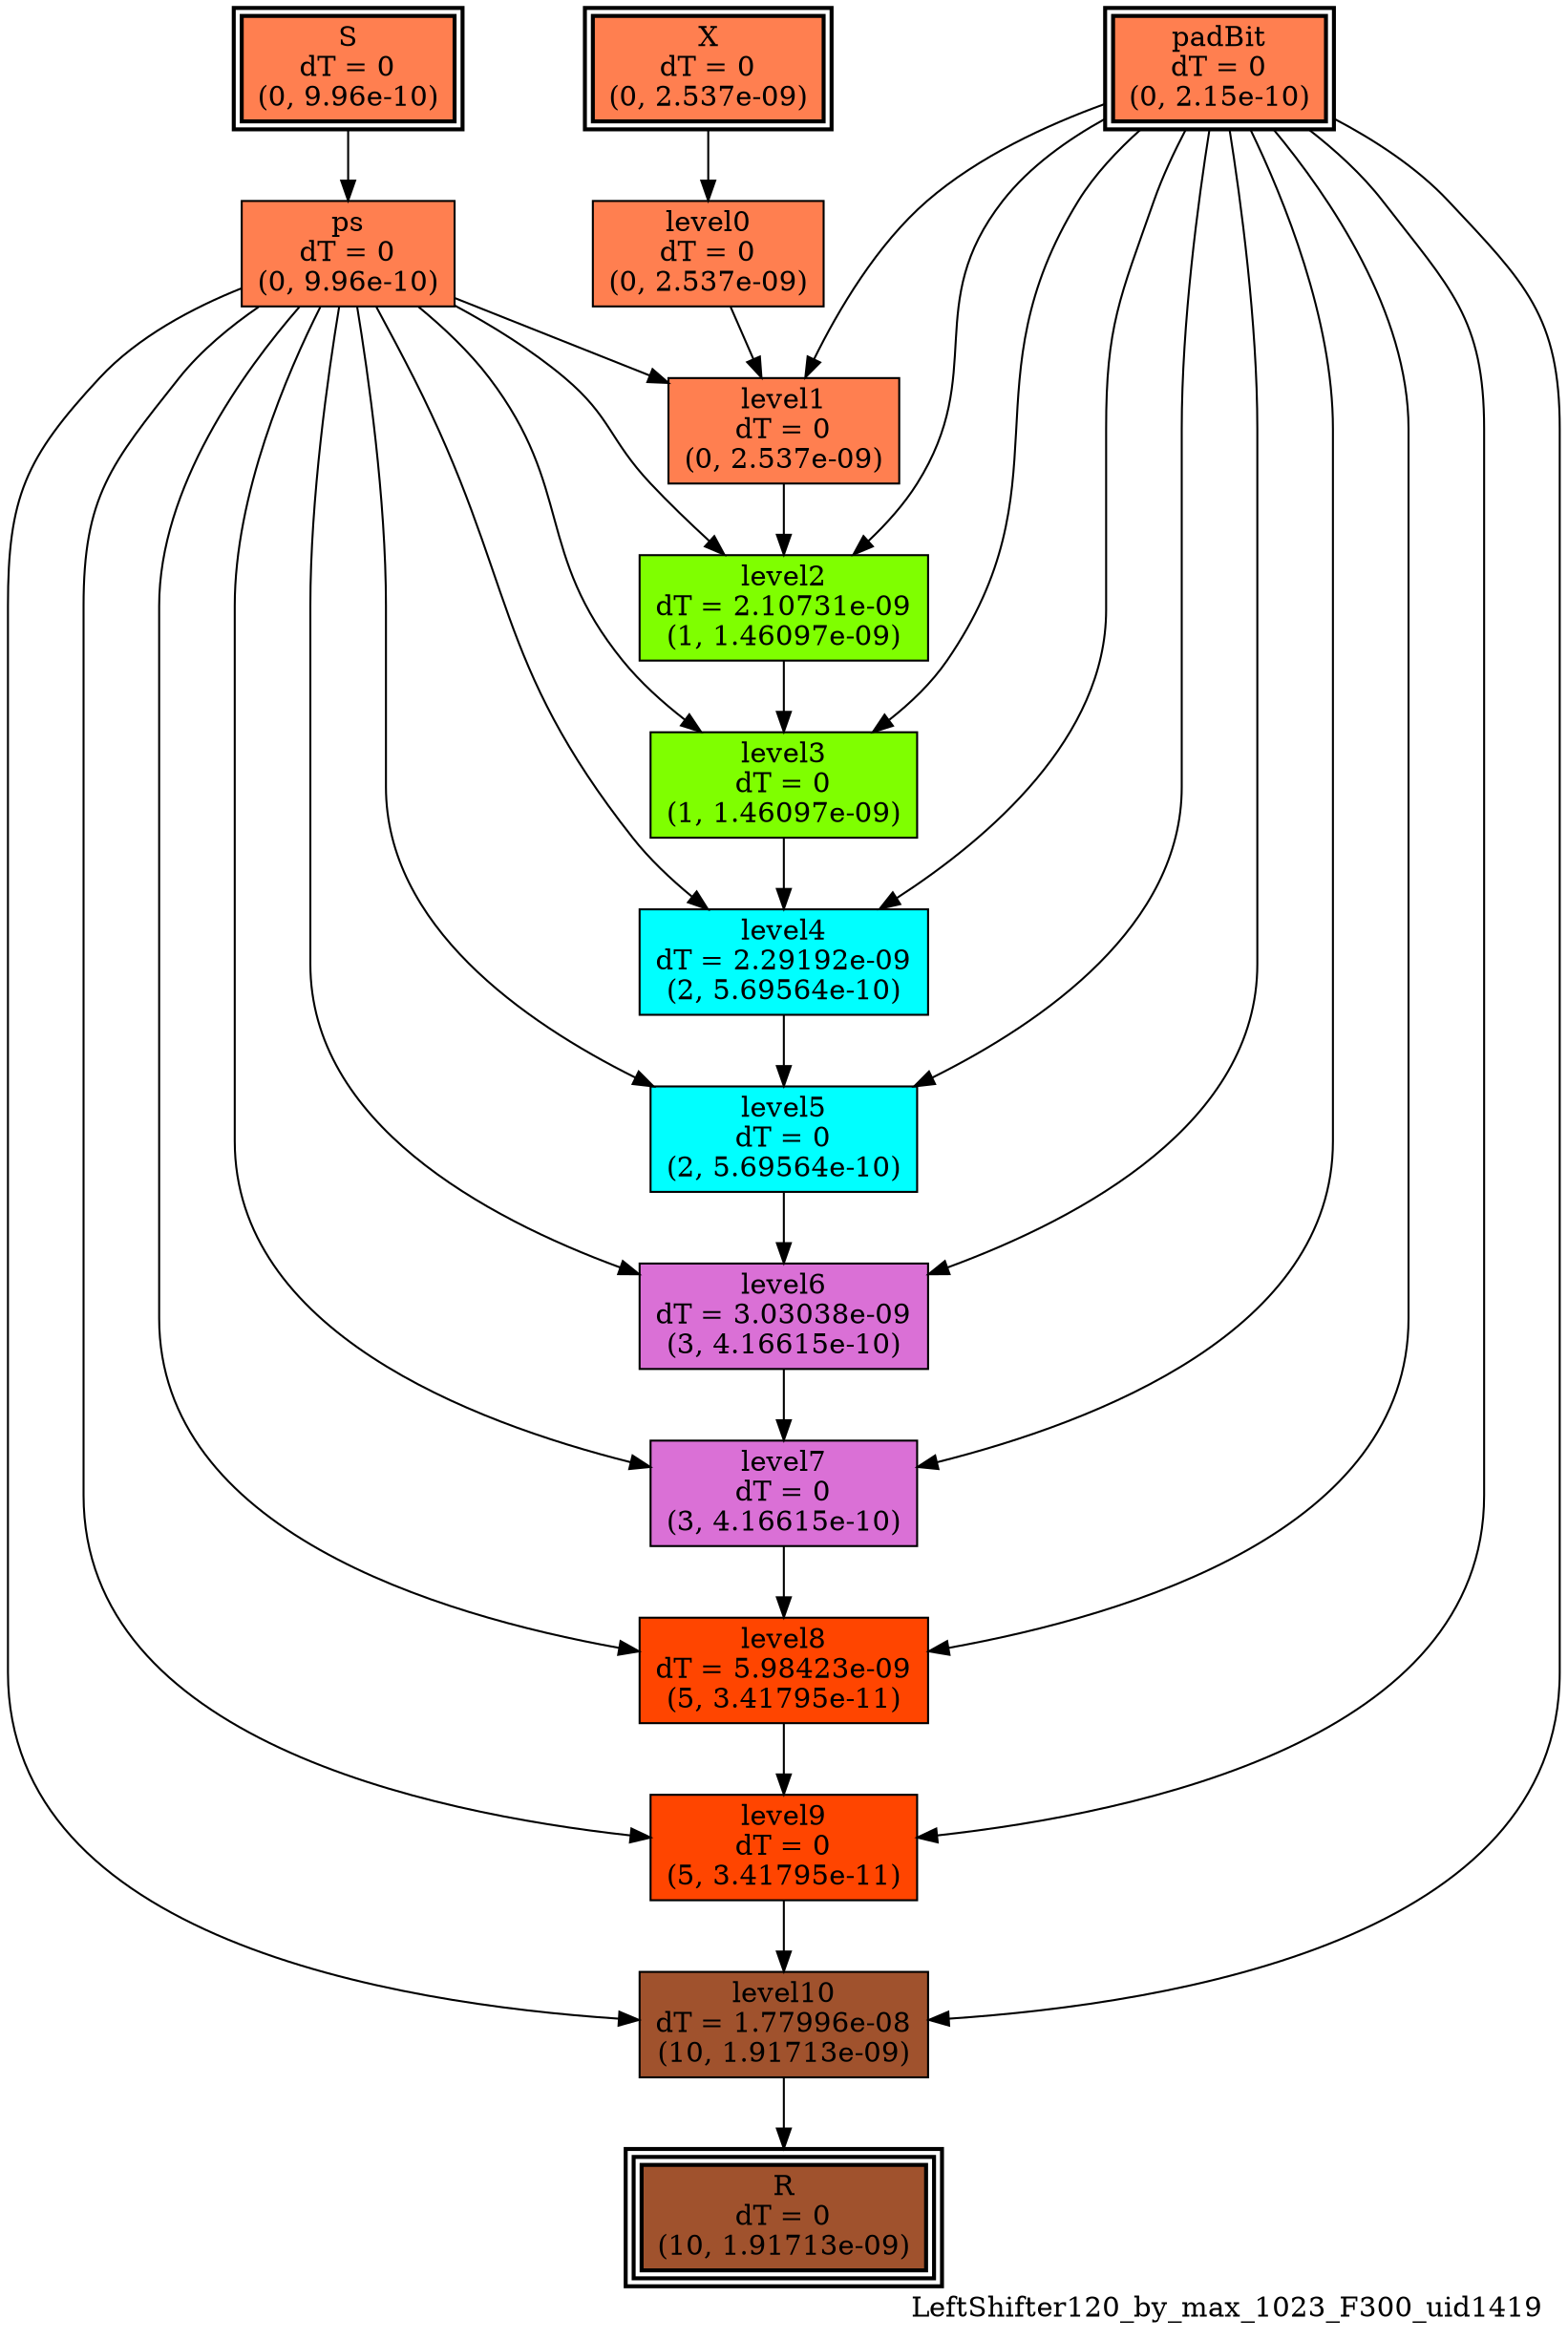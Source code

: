 digraph LeftShifter120_by_max_1023_F300_uid1419
{
	//graph drawing options
	label=LeftShifter120_by_max_1023_F300_uid1419;
	labelloc=bottom;
	labeljust=right;
	ratio=auto;
	nodesep=0.25;
	ranksep=0.5;

	//input/output signals of operator LeftShifter120_by_max_1023_F300_uid1419
	X__LeftShifter120_by_max_1023_F300_uid1419 [ label="X\ndT = 0\n(0, 2.537e-09)", shape=box, color=black, style="bold, filled", fillcolor=coral, peripheries=2 ];
	S__LeftShifter120_by_max_1023_F300_uid1419 [ label="S\ndT = 0\n(0, 9.96e-10)", shape=box, color=black, style="bold, filled", fillcolor=coral, peripheries=2 ];
	padBit__LeftShifter120_by_max_1023_F300_uid1419 [ label="padBit\ndT = 0\n(0, 2.15e-10)", shape=box, color=black, style="bold, filled", fillcolor=coral, peripheries=2 ];
	R__LeftShifter120_by_max_1023_F300_uid1419 [ label="R\ndT = 0\n(10, 1.91713e-09)", shape=box, color=black, style="bold, filled", fillcolor=sienna, peripheries=3 ];
	{rank=same X__LeftShifter120_by_max_1023_F300_uid1419, S__LeftShifter120_by_max_1023_F300_uid1419, padBit__LeftShifter120_by_max_1023_F300_uid1419};
	{rank=same R__LeftShifter120_by_max_1023_F300_uid1419};
	//internal signals of operator LeftShifter120_by_max_1023_F300_uid1419
	ps__LeftShifter120_by_max_1023_F300_uid1419 [ label="ps\ndT = 0\n(0, 9.96e-10)", shape=box, color=black, style=filled, fillcolor=coral, peripheries=1 ];
	level0__LeftShifter120_by_max_1023_F300_uid1419 [ label="level0\ndT = 0\n(0, 2.537e-09)", shape=box, color=black, style=filled, fillcolor=coral, peripheries=1 ];
	level1__LeftShifter120_by_max_1023_F300_uid1419 [ label="level1\ndT = 0\n(0, 2.537e-09)", shape=box, color=black, style=filled, fillcolor=coral, peripheries=1 ];
	level2__LeftShifter120_by_max_1023_F300_uid1419 [ label="level2\ndT = 2.10731e-09\n(1, 1.46097e-09)", shape=box, color=black, style=filled, fillcolor=chartreuse, peripheries=1 ];
	level3__LeftShifter120_by_max_1023_F300_uid1419 [ label="level3\ndT = 0\n(1, 1.46097e-09)", shape=box, color=black, style=filled, fillcolor=chartreuse, peripheries=1 ];
	level4__LeftShifter120_by_max_1023_F300_uid1419 [ label="level4\ndT = 2.29192e-09\n(2, 5.69564e-10)", shape=box, color=black, style=filled, fillcolor=cyan, peripheries=1 ];
	level5__LeftShifter120_by_max_1023_F300_uid1419 [ label="level5\ndT = 0\n(2, 5.69564e-10)", shape=box, color=black, style=filled, fillcolor=cyan, peripheries=1 ];
	level6__LeftShifter120_by_max_1023_F300_uid1419 [ label="level6\ndT = 3.03038e-09\n(3, 4.16615e-10)", shape=box, color=black, style=filled, fillcolor=orchid, peripheries=1 ];
	level7__LeftShifter120_by_max_1023_F300_uid1419 [ label="level7\ndT = 0\n(3, 4.16615e-10)", shape=box, color=black, style=filled, fillcolor=orchid, peripheries=1 ];
	level8__LeftShifter120_by_max_1023_F300_uid1419 [ label="level8\ndT = 5.98423e-09\n(5, 3.41795e-11)", shape=box, color=black, style=filled, fillcolor=orangered, peripheries=1 ];
	level9__LeftShifter120_by_max_1023_F300_uid1419 [ label="level9\ndT = 0\n(5, 3.41795e-11)", shape=box, color=black, style=filled, fillcolor=orangered, peripheries=1 ];
	level10__LeftShifter120_by_max_1023_F300_uid1419 [ label="level10\ndT = 1.77996e-08\n(10, 1.91713e-09)", shape=box, color=black, style=filled, fillcolor=sienna, peripheries=1 ];

	//subcomponents of operator LeftShifter120_by_max_1023_F300_uid1419

	//input and internal signal connections of operator LeftShifter120_by_max_1023_F300_uid1419
	X__LeftShifter120_by_max_1023_F300_uid1419 -> level0__LeftShifter120_by_max_1023_F300_uid1419 [ arrowhead=normal, arrowsize=1.0, arrowtail=normal, color=black, dir=forward  ];
	S__LeftShifter120_by_max_1023_F300_uid1419 -> ps__LeftShifter120_by_max_1023_F300_uid1419 [ arrowhead=normal, arrowsize=1.0, arrowtail=normal, color=black, dir=forward  ];
	padBit__LeftShifter120_by_max_1023_F300_uid1419 -> level1__LeftShifter120_by_max_1023_F300_uid1419 [ arrowhead=normal, arrowsize=1.0, arrowtail=normal, color=black, dir=forward  ];
	padBit__LeftShifter120_by_max_1023_F300_uid1419 -> level2__LeftShifter120_by_max_1023_F300_uid1419 [ arrowhead=normal, arrowsize=1.0, arrowtail=normal, color=black, dir=forward  ];
	padBit__LeftShifter120_by_max_1023_F300_uid1419 -> level3__LeftShifter120_by_max_1023_F300_uid1419 [ arrowhead=normal, arrowsize=1.0, arrowtail=normal, color=black, dir=forward  ];
	padBit__LeftShifter120_by_max_1023_F300_uid1419 -> level4__LeftShifter120_by_max_1023_F300_uid1419 [ arrowhead=normal, arrowsize=1.0, arrowtail=normal, color=black, dir=forward  ];
	padBit__LeftShifter120_by_max_1023_F300_uid1419 -> level5__LeftShifter120_by_max_1023_F300_uid1419 [ arrowhead=normal, arrowsize=1.0, arrowtail=normal, color=black, dir=forward  ];
	padBit__LeftShifter120_by_max_1023_F300_uid1419 -> level6__LeftShifter120_by_max_1023_F300_uid1419 [ arrowhead=normal, arrowsize=1.0, arrowtail=normal, color=black, dir=forward  ];
	padBit__LeftShifter120_by_max_1023_F300_uid1419 -> level7__LeftShifter120_by_max_1023_F300_uid1419 [ arrowhead=normal, arrowsize=1.0, arrowtail=normal, color=black, dir=forward  ];
	padBit__LeftShifter120_by_max_1023_F300_uid1419 -> level8__LeftShifter120_by_max_1023_F300_uid1419 [ arrowhead=normal, arrowsize=1.0, arrowtail=normal, color=black, dir=forward  ];
	padBit__LeftShifter120_by_max_1023_F300_uid1419 -> level9__LeftShifter120_by_max_1023_F300_uid1419 [ arrowhead=normal, arrowsize=1.0, arrowtail=normal, color=black, dir=forward  ];
	padBit__LeftShifter120_by_max_1023_F300_uid1419 -> level10__LeftShifter120_by_max_1023_F300_uid1419 [ arrowhead=normal, arrowsize=1.0, arrowtail=normal, color=black, dir=forward  ];
	ps__LeftShifter120_by_max_1023_F300_uid1419 -> level1__LeftShifter120_by_max_1023_F300_uid1419 [ arrowhead=normal, arrowsize=1.0, arrowtail=normal, color=black, dir=forward  ];
	ps__LeftShifter120_by_max_1023_F300_uid1419 -> level2__LeftShifter120_by_max_1023_F300_uid1419 [ arrowhead=normal, arrowsize=1.0, arrowtail=normal, color=black, dir=forward  ];
	ps__LeftShifter120_by_max_1023_F300_uid1419 -> level3__LeftShifter120_by_max_1023_F300_uid1419 [ arrowhead=normal, arrowsize=1.0, arrowtail=normal, color=black, dir=forward  ];
	ps__LeftShifter120_by_max_1023_F300_uid1419 -> level4__LeftShifter120_by_max_1023_F300_uid1419 [ arrowhead=normal, arrowsize=1.0, arrowtail=normal, color=black, dir=forward  ];
	ps__LeftShifter120_by_max_1023_F300_uid1419 -> level5__LeftShifter120_by_max_1023_F300_uid1419 [ arrowhead=normal, arrowsize=1.0, arrowtail=normal, color=black, dir=forward  ];
	ps__LeftShifter120_by_max_1023_F300_uid1419 -> level6__LeftShifter120_by_max_1023_F300_uid1419 [ arrowhead=normal, arrowsize=1.0, arrowtail=normal, color=black, dir=forward  ];
	ps__LeftShifter120_by_max_1023_F300_uid1419 -> level7__LeftShifter120_by_max_1023_F300_uid1419 [ arrowhead=normal, arrowsize=1.0, arrowtail=normal, color=black, dir=forward  ];
	ps__LeftShifter120_by_max_1023_F300_uid1419 -> level8__LeftShifter120_by_max_1023_F300_uid1419 [ arrowhead=normal, arrowsize=1.0, arrowtail=normal, color=black, dir=forward  ];
	ps__LeftShifter120_by_max_1023_F300_uid1419 -> level9__LeftShifter120_by_max_1023_F300_uid1419 [ arrowhead=normal, arrowsize=1.0, arrowtail=normal, color=black, dir=forward  ];
	ps__LeftShifter120_by_max_1023_F300_uid1419 -> level10__LeftShifter120_by_max_1023_F300_uid1419 [ arrowhead=normal, arrowsize=1.0, arrowtail=normal, color=black, dir=forward  ];
	level0__LeftShifter120_by_max_1023_F300_uid1419 -> level1__LeftShifter120_by_max_1023_F300_uid1419 [ arrowhead=normal, arrowsize=1.0, arrowtail=normal, color=black, dir=forward  ];
	level1__LeftShifter120_by_max_1023_F300_uid1419 -> level2__LeftShifter120_by_max_1023_F300_uid1419 [ arrowhead=normal, arrowsize=1.0, arrowtail=normal, color=black, dir=forward  ];
	level2__LeftShifter120_by_max_1023_F300_uid1419 -> level3__LeftShifter120_by_max_1023_F300_uid1419 [ arrowhead=normal, arrowsize=1.0, arrowtail=normal, color=black, dir=forward  ];
	level3__LeftShifter120_by_max_1023_F300_uid1419 -> level4__LeftShifter120_by_max_1023_F300_uid1419 [ arrowhead=normal, arrowsize=1.0, arrowtail=normal, color=black, dir=forward  ];
	level4__LeftShifter120_by_max_1023_F300_uid1419 -> level5__LeftShifter120_by_max_1023_F300_uid1419 [ arrowhead=normal, arrowsize=1.0, arrowtail=normal, color=black, dir=forward  ];
	level5__LeftShifter120_by_max_1023_F300_uid1419 -> level6__LeftShifter120_by_max_1023_F300_uid1419 [ arrowhead=normal, arrowsize=1.0, arrowtail=normal, color=black, dir=forward  ];
	level6__LeftShifter120_by_max_1023_F300_uid1419 -> level7__LeftShifter120_by_max_1023_F300_uid1419 [ arrowhead=normal, arrowsize=1.0, arrowtail=normal, color=black, dir=forward  ];
	level7__LeftShifter120_by_max_1023_F300_uid1419 -> level8__LeftShifter120_by_max_1023_F300_uid1419 [ arrowhead=normal, arrowsize=1.0, arrowtail=normal, color=black, dir=forward  ];
	level8__LeftShifter120_by_max_1023_F300_uid1419 -> level9__LeftShifter120_by_max_1023_F300_uid1419 [ arrowhead=normal, arrowsize=1.0, arrowtail=normal, color=black, dir=forward  ];
	level9__LeftShifter120_by_max_1023_F300_uid1419 -> level10__LeftShifter120_by_max_1023_F300_uid1419 [ arrowhead=normal, arrowsize=1.0, arrowtail=normal, color=black, dir=forward  ];
	level10__LeftShifter120_by_max_1023_F300_uid1419 -> R__LeftShifter120_by_max_1023_F300_uid1419 [ arrowhead=normal, arrowsize=1.0, arrowtail=normal, color=black, dir=forward  ];
}

